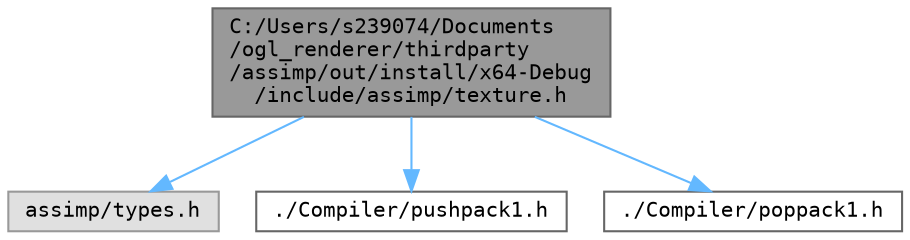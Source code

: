 digraph "C:/Users/s239074/Documents/ogl_renderer/thirdparty/assimp/out/install/x64-Debug/include/assimp/texture.h"
{
 // LATEX_PDF_SIZE
  bgcolor="transparent";
  edge [fontname=Terminal,fontsize=10,labelfontname=Helvetica,labelfontsize=10];
  node [fontname=Terminal,fontsize=10,shape=box,height=0.2,width=0.4];
  Node1 [label="C:/Users/s239074/Documents\l/ogl_renderer/thirdparty\l/assimp/out/install/x64-Debug\l/include/assimp/texture.h",height=0.2,width=0.4,color="gray40", fillcolor="grey60", style="filled", fontcolor="black",tooltip="Defines texture helper structures for the library."];
  Node1 -> Node2 [color="steelblue1",style="solid"];
  Node2 [label="assimp/types.h",height=0.2,width=0.4,color="grey60", fillcolor="#E0E0E0", style="filled",tooltip=" "];
  Node1 -> Node3 [color="steelblue1",style="solid"];
  Node3 [label="./Compiler/pushpack1.h",height=0.2,width=0.4,color="grey40", fillcolor="white", style="filled",URL="$out_2install_2x64-_debug_2include_2assimp_2_compiler_2pushpack1_8h.html",tooltip=" "];
  Node1 -> Node4 [color="steelblue1",style="solid"];
  Node4 [label="./Compiler/poppack1.h",height=0.2,width=0.4,color="grey40", fillcolor="white", style="filled",URL="$out_2install_2x64-_debug_2include_2assimp_2_compiler_2poppack1_8h.html",tooltip=" "];
}
